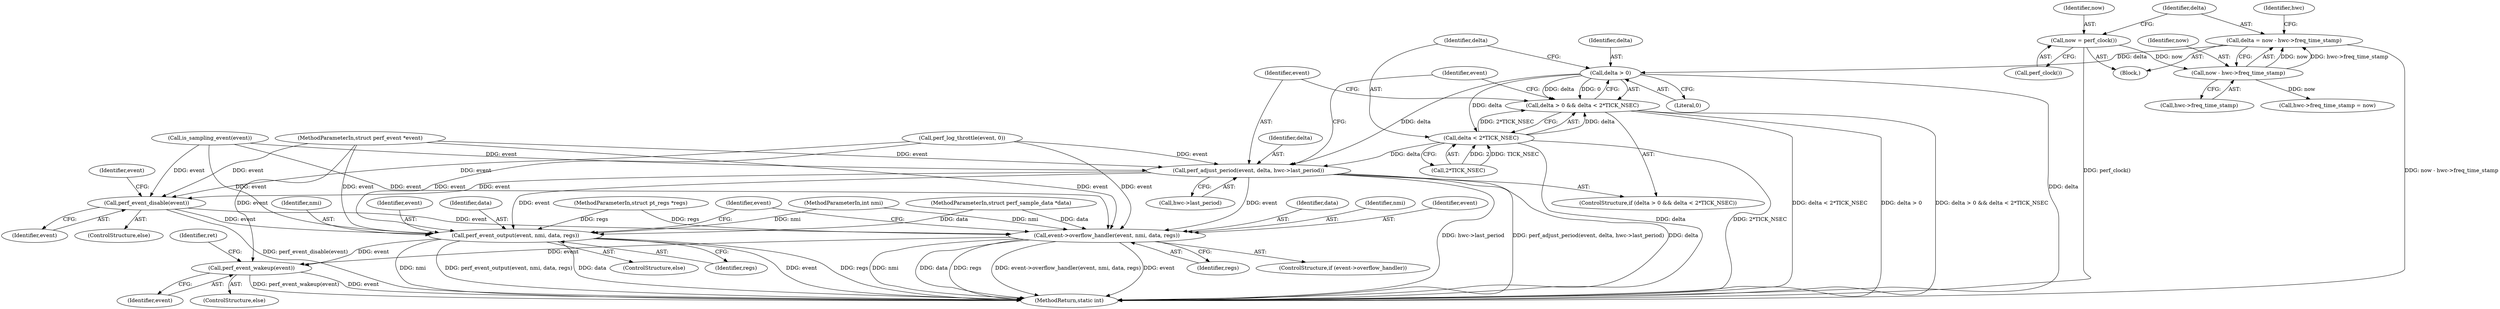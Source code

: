 digraph "1_linux_a8b0ca17b80e92faab46ee7179ba9e99ccb61233_53@integer" {
"1000174" [label="(Call,delta = now - hwc->freq_time_stamp)"];
"1000176" [label="(Call,now - hwc->freq_time_stamp)"];
"1000170" [label="(Call,now = perf_clock())"];
"1000188" [label="(Call,delta > 0)"];
"1000187" [label="(Call,delta > 0 && delta < 2*TICK_NSEC)"];
"1000191" [label="(Call,delta < 2*TICK_NSEC)"];
"1000196" [label="(Call,perf_adjust_period(event, delta, hwc->last_period))"];
"1000238" [label="(Call,perf_event_disable(event))"];
"1000244" [label="(Call,event->overflow_handler(event, nmi, data, regs))"];
"1000278" [label="(Call,perf_event_wakeup(event))"];
"1000250" [label="(Call,perf_event_output(event, nmi, data, regs))"];
"1000249" [label="(ControlStructure,else)"];
"1000189" [label="(Identifier,delta)"];
"1000247" [label="(Identifier,data)"];
"1000277" [label="(ControlStructure,else)"];
"1000279" [label="(Identifier,event)"];
"1000244" [label="(Call,event->overflow_handler(event, nmi, data, regs))"];
"1000204" [label="(Identifier,event)"];
"1000170" [label="(Call,now = perf_clock())"];
"1000199" [label="(Call,hwc->last_period)"];
"1000106" [label="(MethodParameterIn,struct perf_sample_data *data)"];
"1000151" [label="(Call,perf_log_throttle(event, 0))"];
"1000237" [label="(ControlStructure,else)"];
"1000197" [label="(Identifier,event)"];
"1000242" [label="(Identifier,event)"];
"1000278" [label="(Call,perf_event_wakeup(event))"];
"1000251" [label="(Identifier,event)"];
"1000196" [label="(Call,perf_adjust_period(event, delta, hwc->last_period))"];
"1000174" [label="(Call,delta = now - hwc->freq_time_stamp)"];
"1000240" [label="(ControlStructure,if (event->overflow_handler))"];
"1000253" [label="(Identifier,data)"];
"1000178" [label="(Call,hwc->freq_time_stamp)"];
"1000258" [label="(Identifier,event)"];
"1000193" [label="(Call,2*TICK_NSEC)"];
"1000191" [label="(Call,delta < 2*TICK_NSEC)"];
"1000190" [label="(Literal,0)"];
"1000254" [label="(Identifier,regs)"];
"1000186" [label="(ControlStructure,if (delta > 0 && delta < 2*TICK_NSEC))"];
"1000176" [label="(Call,now - hwc->freq_time_stamp)"];
"1000168" [label="(Block,)"];
"1000187" [label="(Call,delta > 0 && delta < 2*TICK_NSEC)"];
"1000131" [label="(Call,is_sampling_event(event))"];
"1000281" [label="(Identifier,ret)"];
"1000282" [label="(MethodReturn,static int)"];
"1000246" [label="(Identifier,nmi)"];
"1000238" [label="(Call,perf_event_disable(event))"];
"1000175" [label="(Identifier,delta)"];
"1000172" [label="(Call,perf_clock())"];
"1000198" [label="(Identifier,delta)"];
"1000192" [label="(Identifier,delta)"];
"1000183" [label="(Identifier,hwc)"];
"1000239" [label="(Identifier,event)"];
"1000107" [label="(MethodParameterIn,struct pt_regs *regs)"];
"1000181" [label="(Call,hwc->freq_time_stamp = now)"];
"1000177" [label="(Identifier,now)"];
"1000245" [label="(Identifier,event)"];
"1000252" [label="(Identifier,nmi)"];
"1000250" [label="(Call,perf_event_output(event, nmi, data, regs))"];
"1000171" [label="(Identifier,now)"];
"1000103" [label="(MethodParameterIn,struct perf_event *event)"];
"1000248" [label="(Identifier,regs)"];
"1000104" [label="(MethodParameterIn,int nmi)"];
"1000188" [label="(Call,delta > 0)"];
"1000174" -> "1000168"  [label="AST: "];
"1000174" -> "1000176"  [label="CFG: "];
"1000175" -> "1000174"  [label="AST: "];
"1000176" -> "1000174"  [label="AST: "];
"1000183" -> "1000174"  [label="CFG: "];
"1000174" -> "1000282"  [label="DDG: now - hwc->freq_time_stamp"];
"1000176" -> "1000174"  [label="DDG: now"];
"1000176" -> "1000174"  [label="DDG: hwc->freq_time_stamp"];
"1000174" -> "1000188"  [label="DDG: delta"];
"1000176" -> "1000178"  [label="CFG: "];
"1000177" -> "1000176"  [label="AST: "];
"1000178" -> "1000176"  [label="AST: "];
"1000170" -> "1000176"  [label="DDG: now"];
"1000176" -> "1000181"  [label="DDG: now"];
"1000170" -> "1000168"  [label="AST: "];
"1000170" -> "1000172"  [label="CFG: "];
"1000171" -> "1000170"  [label="AST: "];
"1000172" -> "1000170"  [label="AST: "];
"1000175" -> "1000170"  [label="CFG: "];
"1000170" -> "1000282"  [label="DDG: perf_clock()"];
"1000188" -> "1000187"  [label="AST: "];
"1000188" -> "1000190"  [label="CFG: "];
"1000189" -> "1000188"  [label="AST: "];
"1000190" -> "1000188"  [label="AST: "];
"1000192" -> "1000188"  [label="CFG: "];
"1000187" -> "1000188"  [label="CFG: "];
"1000188" -> "1000282"  [label="DDG: delta"];
"1000188" -> "1000187"  [label="DDG: delta"];
"1000188" -> "1000187"  [label="DDG: 0"];
"1000188" -> "1000191"  [label="DDG: delta"];
"1000188" -> "1000196"  [label="DDG: delta"];
"1000187" -> "1000186"  [label="AST: "];
"1000187" -> "1000191"  [label="CFG: "];
"1000191" -> "1000187"  [label="AST: "];
"1000197" -> "1000187"  [label="CFG: "];
"1000204" -> "1000187"  [label="CFG: "];
"1000187" -> "1000282"  [label="DDG: delta < 2*TICK_NSEC"];
"1000187" -> "1000282"  [label="DDG: delta > 0"];
"1000187" -> "1000282"  [label="DDG: delta > 0 && delta < 2*TICK_NSEC"];
"1000191" -> "1000187"  [label="DDG: delta"];
"1000191" -> "1000187"  [label="DDG: 2*TICK_NSEC"];
"1000191" -> "1000193"  [label="CFG: "];
"1000192" -> "1000191"  [label="AST: "];
"1000193" -> "1000191"  [label="AST: "];
"1000191" -> "1000282"  [label="DDG: 2*TICK_NSEC"];
"1000191" -> "1000282"  [label="DDG: delta"];
"1000193" -> "1000191"  [label="DDG: 2"];
"1000193" -> "1000191"  [label="DDG: TICK_NSEC"];
"1000191" -> "1000196"  [label="DDG: delta"];
"1000196" -> "1000186"  [label="AST: "];
"1000196" -> "1000199"  [label="CFG: "];
"1000197" -> "1000196"  [label="AST: "];
"1000198" -> "1000196"  [label="AST: "];
"1000199" -> "1000196"  [label="AST: "];
"1000204" -> "1000196"  [label="CFG: "];
"1000196" -> "1000282"  [label="DDG: hwc->last_period"];
"1000196" -> "1000282"  [label="DDG: perf_adjust_period(event, delta, hwc->last_period)"];
"1000196" -> "1000282"  [label="DDG: delta"];
"1000131" -> "1000196"  [label="DDG: event"];
"1000151" -> "1000196"  [label="DDG: event"];
"1000103" -> "1000196"  [label="DDG: event"];
"1000196" -> "1000238"  [label="DDG: event"];
"1000196" -> "1000244"  [label="DDG: event"];
"1000196" -> "1000250"  [label="DDG: event"];
"1000238" -> "1000237"  [label="AST: "];
"1000238" -> "1000239"  [label="CFG: "];
"1000239" -> "1000238"  [label="AST: "];
"1000242" -> "1000238"  [label="CFG: "];
"1000238" -> "1000282"  [label="DDG: perf_event_disable(event)"];
"1000131" -> "1000238"  [label="DDG: event"];
"1000151" -> "1000238"  [label="DDG: event"];
"1000103" -> "1000238"  [label="DDG: event"];
"1000238" -> "1000244"  [label="DDG: event"];
"1000238" -> "1000250"  [label="DDG: event"];
"1000244" -> "1000240"  [label="AST: "];
"1000244" -> "1000248"  [label="CFG: "];
"1000245" -> "1000244"  [label="AST: "];
"1000246" -> "1000244"  [label="AST: "];
"1000247" -> "1000244"  [label="AST: "];
"1000248" -> "1000244"  [label="AST: "];
"1000258" -> "1000244"  [label="CFG: "];
"1000244" -> "1000282"  [label="DDG: regs"];
"1000244" -> "1000282"  [label="DDG: event->overflow_handler(event, nmi, data, regs)"];
"1000244" -> "1000282"  [label="DDG: event"];
"1000244" -> "1000282"  [label="DDG: nmi"];
"1000244" -> "1000282"  [label="DDG: data"];
"1000131" -> "1000244"  [label="DDG: event"];
"1000151" -> "1000244"  [label="DDG: event"];
"1000103" -> "1000244"  [label="DDG: event"];
"1000104" -> "1000244"  [label="DDG: nmi"];
"1000106" -> "1000244"  [label="DDG: data"];
"1000107" -> "1000244"  [label="DDG: regs"];
"1000244" -> "1000278"  [label="DDG: event"];
"1000278" -> "1000277"  [label="AST: "];
"1000278" -> "1000279"  [label="CFG: "];
"1000279" -> "1000278"  [label="AST: "];
"1000281" -> "1000278"  [label="CFG: "];
"1000278" -> "1000282"  [label="DDG: perf_event_wakeup(event)"];
"1000278" -> "1000282"  [label="DDG: event"];
"1000250" -> "1000278"  [label="DDG: event"];
"1000103" -> "1000278"  [label="DDG: event"];
"1000250" -> "1000249"  [label="AST: "];
"1000250" -> "1000254"  [label="CFG: "];
"1000251" -> "1000250"  [label="AST: "];
"1000252" -> "1000250"  [label="AST: "];
"1000253" -> "1000250"  [label="AST: "];
"1000254" -> "1000250"  [label="AST: "];
"1000258" -> "1000250"  [label="CFG: "];
"1000250" -> "1000282"  [label="DDG: data"];
"1000250" -> "1000282"  [label="DDG: event"];
"1000250" -> "1000282"  [label="DDG: regs"];
"1000250" -> "1000282"  [label="DDG: nmi"];
"1000250" -> "1000282"  [label="DDG: perf_event_output(event, nmi, data, regs)"];
"1000131" -> "1000250"  [label="DDG: event"];
"1000151" -> "1000250"  [label="DDG: event"];
"1000103" -> "1000250"  [label="DDG: event"];
"1000104" -> "1000250"  [label="DDG: nmi"];
"1000106" -> "1000250"  [label="DDG: data"];
"1000107" -> "1000250"  [label="DDG: regs"];
}
